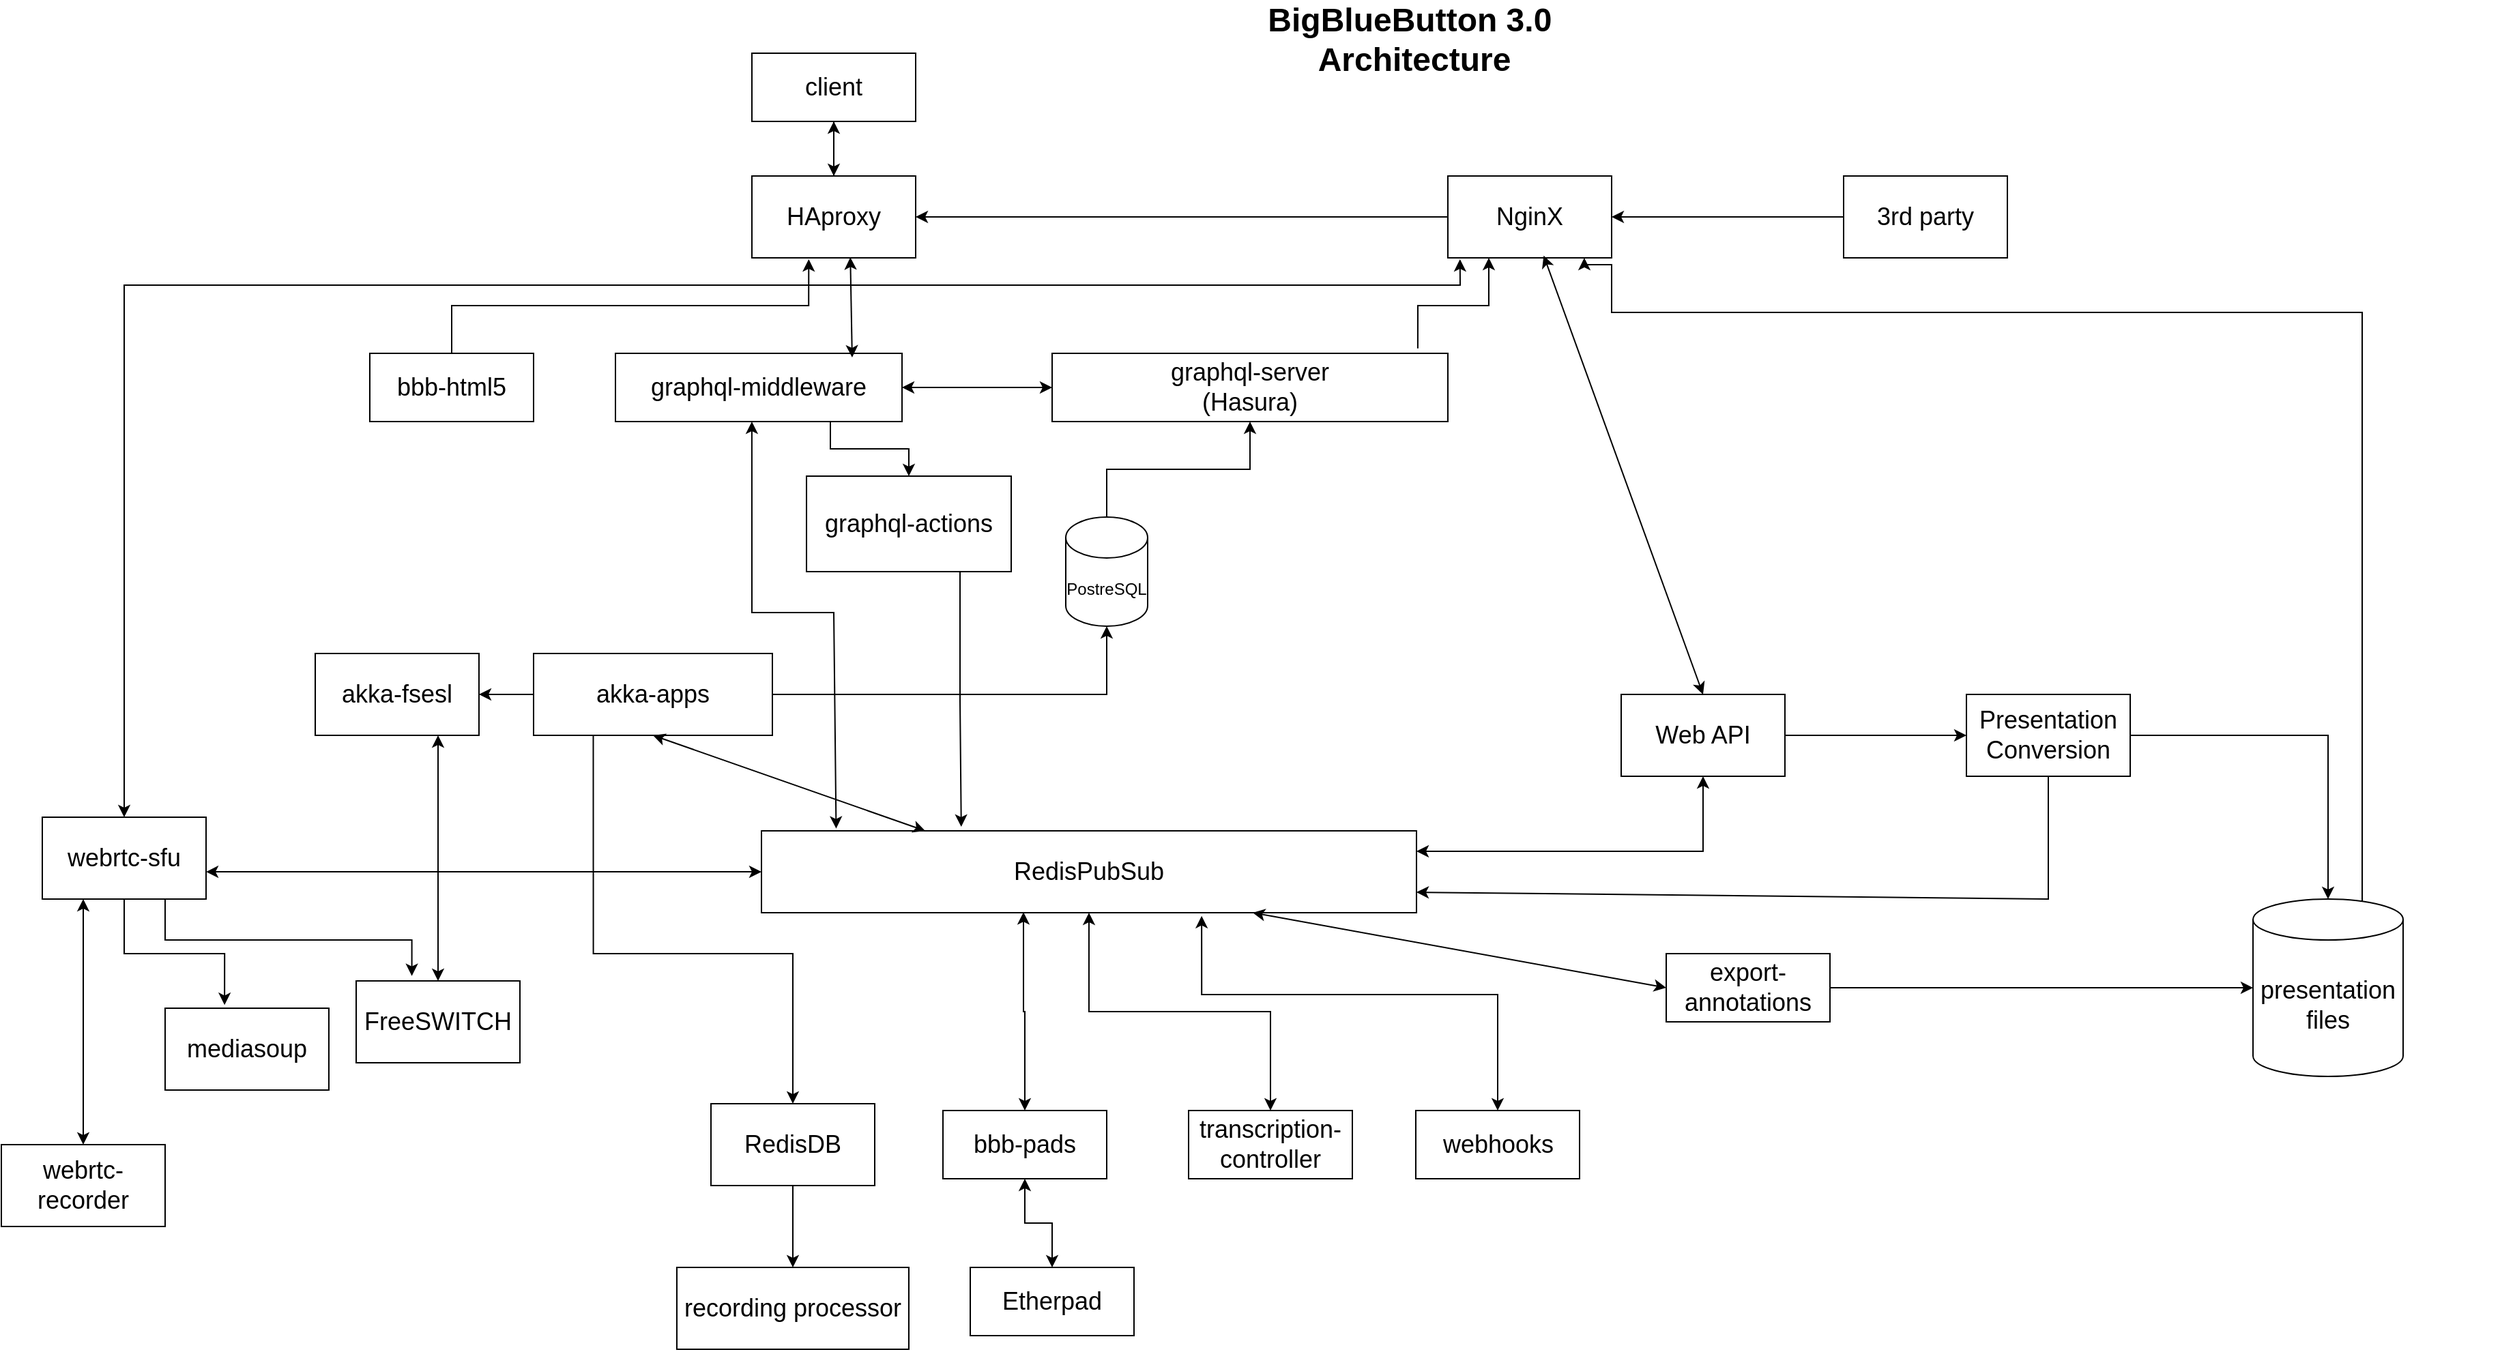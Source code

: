 <mxfile version="24.3.1" type="device">
  <diagram name="Page-1" id="74b105a0-9070-1c63-61bc-23e55f88626e">
    <mxGraphModel dx="3572.5" dy="963" grid="1" gridSize="10" guides="1" tooltips="1" connect="1" arrows="1" fold="1" page="1" pageScale="1.5" pageWidth="1169" pageHeight="826" background="none" math="0" shadow="0">
      <root>
        <mxCell id="0" style=";html=1;" />
        <mxCell id="1" style=";html=1;" parent="0" />
        <mxCell id="yXpgxxhhWC8NfGQ2Ca0n-83" style="edgeStyle=orthogonalEdgeStyle;rounded=0;orthogonalLoop=1;jettySize=auto;html=1;endArrow=classic;endFill=1;startArrow=classic;startFill=1;" edge="1" parent="1" source="yXpgxxhhWC8NfGQ2Ca0n-49" target="yXpgxxhhWC8NfGQ2Ca0n-16">
          <mxGeometry relative="1" as="geometry" />
        </mxCell>
        <mxCell id="10b056a9c633e61c-30" value="BigBlueButton 3.0&amp;nbsp;&lt;div&gt;Architecture&lt;/div&gt;" style="text;strokeColor=none;fillColor=none;html=1;fontSize=24;fontStyle=1;verticalAlign=middle;align=center;" parent="1" vertex="1">
          <mxGeometry x="80" y="40" width="1590" as="geometry" />
        </mxCell>
        <mxCell id="yXpgxxhhWC8NfGQ2Ca0n-37" style="edgeStyle=orthogonalEdgeStyle;rounded=0;orthogonalLoop=1;jettySize=auto;html=1;exitX=0;exitY=0.5;exitDx=0;exitDy=0;entryX=1;entryY=0.5;entryDx=0;entryDy=0;" edge="1" parent="1" source="yXpgxxhhWC8NfGQ2Ca0n-6" target="yXpgxxhhWC8NfGQ2Ca0n-1">
          <mxGeometry relative="1" as="geometry">
            <mxPoint x="650" y="170" as="sourcePoint" />
          </mxGeometry>
        </mxCell>
        <mxCell id="yXpgxxhhWC8NfGQ2Ca0n-65" value="" style="edgeStyle=orthogonalEdgeStyle;rounded=0;orthogonalLoop=1;jettySize=auto;html=1;" edge="1" parent="1" source="yXpgxxhhWC8NfGQ2Ca0n-1" target="yXpgxxhhWC8NfGQ2Ca0n-63">
          <mxGeometry relative="1" as="geometry" />
        </mxCell>
        <mxCell id="yXpgxxhhWC8NfGQ2Ca0n-1" value="&lt;font style=&quot;font-size: 18px;&quot;&gt;HAproxy&lt;/font&gt;" style="rounded=0;whiteSpace=wrap;html=1;" vertex="1" parent="1">
          <mxGeometry x="390" y="140" width="120" height="60" as="geometry" />
        </mxCell>
        <mxCell id="yXpgxxhhWC8NfGQ2Ca0n-42" style="edgeStyle=orthogonalEdgeStyle;rounded=0;orthogonalLoop=1;jettySize=auto;html=1;exitX=0;exitY=0.5;exitDx=0;exitDy=0;" edge="1" parent="1" source="yXpgxxhhWC8NfGQ2Ca0n-3" target="yXpgxxhhWC8NfGQ2Ca0n-5">
          <mxGeometry relative="1" as="geometry" />
        </mxCell>
        <mxCell id="yXpgxxhhWC8NfGQ2Ca0n-82" style="edgeStyle=orthogonalEdgeStyle;rounded=0;orthogonalLoop=1;jettySize=auto;html=1;exitX=0.25;exitY=1;exitDx=0;exitDy=0;entryX=0.5;entryY=0;entryDx=0;entryDy=0;" edge="1" parent="1" source="yXpgxxhhWC8NfGQ2Ca0n-3" target="yXpgxxhhWC8NfGQ2Ca0n-14">
          <mxGeometry relative="1" as="geometry">
            <Array as="points">
              <mxPoint x="274" y="710" />
              <mxPoint x="420" y="710" />
            </Array>
          </mxGeometry>
        </mxCell>
        <mxCell id="yXpgxxhhWC8NfGQ2Ca0n-3" value="&lt;font style=&quot;font-size: 18px;&quot;&gt;akka-apps&lt;/font&gt;" style="rounded=0;whiteSpace=wrap;html=1;" vertex="1" parent="1">
          <mxGeometry x="230" y="490" width="175" height="60" as="geometry" />
        </mxCell>
        <mxCell id="yXpgxxhhWC8NfGQ2Ca0n-4" value="&lt;span style=&quot;font-size: 18px;&quot;&gt;W&lt;/span&gt;&lt;span style=&quot;font-size: 18px; background-color: initial;&quot;&gt;eb API&lt;/span&gt;" style="rounded=0;whiteSpace=wrap;html=1;" vertex="1" parent="1">
          <mxGeometry x="1027" y="520" width="120" height="60" as="geometry" />
        </mxCell>
        <mxCell id="yXpgxxhhWC8NfGQ2Ca0n-5" value="&lt;font style=&quot;font-size: 18px;&quot;&gt;akka-fsesl&lt;/font&gt;" style="rounded=0;whiteSpace=wrap;html=1;" vertex="1" parent="1">
          <mxGeometry x="70" y="490" width="120" height="60" as="geometry" />
        </mxCell>
        <mxCell id="yXpgxxhhWC8NfGQ2Ca0n-6" value="&lt;font style=&quot;font-size: 18px;&quot;&gt;NginX&lt;/font&gt;" style="rounded=0;whiteSpace=wrap;html=1;" vertex="1" parent="1">
          <mxGeometry x="900" y="140" width="120" height="60" as="geometry" />
        </mxCell>
        <mxCell id="yXpgxxhhWC8NfGQ2Ca0n-7" value="&lt;font style=&quot;font-size: 18px;&quot;&gt;3rd party&lt;/font&gt;" style="rounded=0;whiteSpace=wrap;html=1;" vertex="1" parent="1">
          <mxGeometry x="1190" y="140" width="120" height="60" as="geometry" />
        </mxCell>
        <mxCell id="yXpgxxhhWC8NfGQ2Ca0n-8" value="&lt;font style=&quot;font-size: 18px;&quot;&gt;FreeSWITCH&lt;/font&gt;" style="rounded=0;whiteSpace=wrap;html=1;" vertex="1" parent="1">
          <mxGeometry x="100" y="730" width="120" height="60" as="geometry" />
        </mxCell>
        <mxCell id="yXpgxxhhWC8NfGQ2Ca0n-9" value="&lt;font style=&quot;font-size: 18px;&quot;&gt;mediasoup&lt;/font&gt;" style="rounded=0;whiteSpace=wrap;html=1;" vertex="1" parent="1">
          <mxGeometry x="-40" y="750" width="120" height="60" as="geometry" />
        </mxCell>
        <mxCell id="yXpgxxhhWC8NfGQ2Ca0n-78" style="edgeStyle=orthogonalEdgeStyle;rounded=0;orthogonalLoop=1;jettySize=auto;html=1;exitX=0.25;exitY=1;exitDx=0;exitDy=0;startArrow=classic;startFill=1;" edge="1" parent="1" source="yXpgxxhhWC8NfGQ2Ca0n-10" target="yXpgxxhhWC8NfGQ2Ca0n-11">
          <mxGeometry relative="1" as="geometry" />
        </mxCell>
        <mxCell id="yXpgxxhhWC8NfGQ2Ca0n-10" value="&lt;font style=&quot;font-size: 18px;&quot;&gt;webrtc-sfu&lt;/font&gt;" style="rounded=0;whiteSpace=wrap;html=1;" vertex="1" parent="1">
          <mxGeometry x="-130" y="610" width="120" height="60" as="geometry" />
        </mxCell>
        <mxCell id="yXpgxxhhWC8NfGQ2Ca0n-11" value="&lt;font style=&quot;font-size: 18px;&quot;&gt;webrtc-recorder&lt;/font&gt;" style="rounded=0;whiteSpace=wrap;html=1;" vertex="1" parent="1">
          <mxGeometry x="-160" y="850" width="120" height="60" as="geometry" />
        </mxCell>
        <mxCell id="yXpgxxhhWC8NfGQ2Ca0n-71" style="edgeStyle=orthogonalEdgeStyle;rounded=0;orthogonalLoop=1;jettySize=auto;html=1;entryX=0.5;entryY=0;entryDx=0;entryDy=0;entryPerimeter=0;" edge="1" parent="1" source="yXpgxxhhWC8NfGQ2Ca0n-12" target="yXpgxxhhWC8NfGQ2Ca0n-67">
          <mxGeometry relative="1" as="geometry">
            <mxPoint x="1540" y="690" as="targetPoint" />
          </mxGeometry>
        </mxCell>
        <mxCell id="yXpgxxhhWC8NfGQ2Ca0n-12" value="&lt;font style=&quot;font-size: 18px;&quot;&gt;Presentation Conversion&lt;/font&gt;" style="rounded=0;whiteSpace=wrap;html=1;" vertex="1" parent="1">
          <mxGeometry x="1280" y="520" width="120" height="60" as="geometry" />
        </mxCell>
        <mxCell id="yXpgxxhhWC8NfGQ2Ca0n-91" style="edgeStyle=orthogonalEdgeStyle;rounded=0;orthogonalLoop=1;jettySize=auto;html=1;exitX=0.5;exitY=1;exitDx=0;exitDy=0;entryX=0.5;entryY=0;entryDx=0;entryDy=0;" edge="1" parent="1" source="yXpgxxhhWC8NfGQ2Ca0n-14" target="yXpgxxhhWC8NfGQ2Ca0n-44">
          <mxGeometry relative="1" as="geometry">
            <mxPoint x="410" y="930" as="targetPoint" />
          </mxGeometry>
        </mxCell>
        <mxCell id="yXpgxxhhWC8NfGQ2Ca0n-14" value="&lt;font style=&quot;font-size: 18px;&quot;&gt;RedisDB&lt;/font&gt;" style="rounded=0;whiteSpace=wrap;html=1;" vertex="1" parent="1">
          <mxGeometry x="360" y="820" width="120" height="60" as="geometry" />
        </mxCell>
        <mxCell id="yXpgxxhhWC8NfGQ2Ca0n-15" value="&lt;font style=&quot;font-size: 18px;&quot;&gt;bbb-html5&lt;/font&gt;" style="rounded=0;whiteSpace=wrap;html=1;" vertex="1" parent="1">
          <mxGeometry x="110" y="270" width="120" height="50" as="geometry" />
        </mxCell>
        <mxCell id="yXpgxxhhWC8NfGQ2Ca0n-16" value="&lt;font style=&quot;font-size: 18px;&quot;&gt;RedisPubSub&lt;/font&gt;" style="rounded=0;whiteSpace=wrap;html=1;" vertex="1" parent="1">
          <mxGeometry x="397" y="620" width="480" height="60" as="geometry" />
        </mxCell>
        <mxCell id="yXpgxxhhWC8NfGQ2Ca0n-18" value="" style="endArrow=classic;html=1;rounded=0;exitX=0;exitY=0.5;exitDx=0;exitDy=0;entryX=1;entryY=0.5;entryDx=0;entryDy=0;" edge="1" parent="1" source="yXpgxxhhWC8NfGQ2Ca0n-7" target="yXpgxxhhWC8NfGQ2Ca0n-6">
          <mxGeometry width="50" height="50" relative="1" as="geometry">
            <mxPoint x="1130" y="330" as="sourcePoint" />
            <mxPoint x="1020" y="190" as="targetPoint" />
          </mxGeometry>
        </mxCell>
        <mxCell id="yXpgxxhhWC8NfGQ2Ca0n-20" value="" style="endArrow=classic;html=1;rounded=0;exitX=0.75;exitY=1;exitDx=0;exitDy=0;entryX=0;entryY=0.5;entryDx=0;entryDy=0;" edge="1" parent="1">
          <mxGeometry width="50" height="50" relative="1" as="geometry">
            <mxPoint x="1147" y="550" as="sourcePoint" />
            <mxPoint x="1280" y="550" as="targetPoint" />
          </mxGeometry>
        </mxCell>
        <mxCell id="yXpgxxhhWC8NfGQ2Ca0n-21" value="" style="endArrow=classic;startArrow=classic;html=1;rounded=0;exitX=1;exitY=0.25;exitDx=0;exitDy=0;entryX=0.5;entryY=1;entryDx=0;entryDy=0;" edge="1" parent="1" source="yXpgxxhhWC8NfGQ2Ca0n-16" target="yXpgxxhhWC8NfGQ2Ca0n-4">
          <mxGeometry width="50" height="50" relative="1" as="geometry">
            <mxPoint x="877" y="645" as="sourcePoint" />
            <mxPoint x="1017" y="535" as="targetPoint" />
            <Array as="points">
              <mxPoint x="1087" y="635" />
            </Array>
          </mxGeometry>
        </mxCell>
        <mxCell id="yXpgxxhhWC8NfGQ2Ca0n-22" value="" style="endArrow=classic;html=1;rounded=0;exitX=0.5;exitY=1;exitDx=0;exitDy=0;entryX=1;entryY=0.75;entryDx=0;entryDy=0;" edge="1" parent="1" source="yXpgxxhhWC8NfGQ2Ca0n-12" target="yXpgxxhhWC8NfGQ2Ca0n-16">
          <mxGeometry width="50" height="50" relative="1" as="geometry">
            <mxPoint x="1317" y="575" as="sourcePoint" />
            <mxPoint x="890" y="660" as="targetPoint" />
            <Array as="points">
              <mxPoint x="1340" y="670" />
            </Array>
          </mxGeometry>
        </mxCell>
        <mxCell id="yXpgxxhhWC8NfGQ2Ca0n-24" value="&lt;font style=&quot;font-size: 18px;&quot;&gt;graphql-actions&lt;/font&gt;" style="rounded=0;whiteSpace=wrap;html=1;" vertex="1" parent="1">
          <mxGeometry x="430" y="360" width="150" height="70" as="geometry" />
        </mxCell>
        <mxCell id="yXpgxxhhWC8NfGQ2Ca0n-31" style="edgeStyle=orthogonalEdgeStyle;rounded=0;orthogonalLoop=1;jettySize=auto;html=1;exitX=0.75;exitY=1;exitDx=0;exitDy=0;entryX=0.5;entryY=0;entryDx=0;entryDy=0;" edge="1" parent="1" source="yXpgxxhhWC8NfGQ2Ca0n-25" target="yXpgxxhhWC8NfGQ2Ca0n-24">
          <mxGeometry relative="1" as="geometry" />
        </mxCell>
        <mxCell id="yXpgxxhhWC8NfGQ2Ca0n-25" value="&lt;font style=&quot;font-size: 18px;&quot;&gt;graphql-middleware&lt;/font&gt;" style="rounded=0;whiteSpace=wrap;html=1;" vertex="1" parent="1">
          <mxGeometry x="290" y="270" width="210" height="50" as="geometry" />
        </mxCell>
        <mxCell id="yXpgxxhhWC8NfGQ2Ca0n-26" value="&lt;font style=&quot;font-size: 18px;&quot;&gt;graphql-server&lt;/font&gt;&lt;div&gt;&lt;font style=&quot;font-size: 18px;&quot;&gt;(Hasura)&lt;/font&gt;&lt;/div&gt;" style="rounded=0;whiteSpace=wrap;html=1;" vertex="1" parent="1">
          <mxGeometry x="610" y="270" width="290" height="50" as="geometry" />
        </mxCell>
        <mxCell id="yXpgxxhhWC8NfGQ2Ca0n-57" style="edgeStyle=orthogonalEdgeStyle;rounded=0;orthogonalLoop=1;jettySize=auto;html=1;exitX=0.5;exitY=0;exitDx=0;exitDy=0;exitPerimeter=0;entryX=0.5;entryY=1;entryDx=0;entryDy=0;" edge="1" parent="1" source="yXpgxxhhWC8NfGQ2Ca0n-27" target="yXpgxxhhWC8NfGQ2Ca0n-26">
          <mxGeometry relative="1" as="geometry" />
        </mxCell>
        <mxCell id="yXpgxxhhWC8NfGQ2Ca0n-27" value="PostreSQL" style="shape=cylinder3;whiteSpace=wrap;html=1;boundedLbl=1;backgroundOutline=1;size=15;" vertex="1" parent="1">
          <mxGeometry x="620" y="390" width="60" height="80" as="geometry" />
        </mxCell>
        <mxCell id="yXpgxxhhWC8NfGQ2Ca0n-35" style="edgeStyle=orthogonalEdgeStyle;rounded=0;orthogonalLoop=1;jettySize=auto;html=1;exitX=0.5;exitY=0;exitDx=0;exitDy=0;entryX=0.347;entryY=1.017;entryDx=0;entryDy=0;entryPerimeter=0;" edge="1" parent="1" source="yXpgxxhhWC8NfGQ2Ca0n-15" target="yXpgxxhhWC8NfGQ2Ca0n-1">
          <mxGeometry relative="1" as="geometry" />
        </mxCell>
        <mxCell id="yXpgxxhhWC8NfGQ2Ca0n-39" value="" style="endArrow=classic;startArrow=classic;html=1;rounded=0;exitX=0.5;exitY=0;exitDx=0;exitDy=0;exitPerimeter=0;entryX=0.074;entryY=1.017;entryDx=0;entryDy=0;entryPerimeter=0;" edge="1" parent="1" source="yXpgxxhhWC8NfGQ2Ca0n-10" target="yXpgxxhhWC8NfGQ2Ca0n-6">
          <mxGeometry width="50" height="50" relative="1" as="geometry">
            <mxPoint x="-80" y="610" as="sourcePoint" />
            <mxPoint x="910" y="220" as="targetPoint" />
            <Array as="points">
              <mxPoint x="-70" y="220" />
              <mxPoint x="909" y="220" />
            </Array>
          </mxGeometry>
        </mxCell>
        <mxCell id="yXpgxxhhWC8NfGQ2Ca0n-40" value="" style="endArrow=classic;startArrow=classic;html=1;rounded=0;exitX=0.5;exitY=0;exitDx=0;exitDy=0;entryX=0.75;entryY=1;entryDx=0;entryDy=0;" edge="1" parent="1" source="yXpgxxhhWC8NfGQ2Ca0n-8" target="yXpgxxhhWC8NfGQ2Ca0n-5">
          <mxGeometry width="50" height="50" relative="1" as="geometry">
            <mxPoint x="680" y="520" as="sourcePoint" />
            <mxPoint x="134" y="550" as="targetPoint" />
          </mxGeometry>
        </mxCell>
        <mxCell id="yXpgxxhhWC8NfGQ2Ca0n-41" value="" style="endArrow=classic;startArrow=classic;html=1;rounded=0;exitX=0.5;exitY=1;exitDx=0;exitDy=0;entryX=0.25;entryY=0;entryDx=0;entryDy=0;" edge="1" parent="1" source="yXpgxxhhWC8NfGQ2Ca0n-3" target="yXpgxxhhWC8NfGQ2Ca0n-16">
          <mxGeometry width="50" height="50" relative="1" as="geometry">
            <mxPoint x="680" y="520" as="sourcePoint" />
            <mxPoint x="730" y="470" as="targetPoint" />
          </mxGeometry>
        </mxCell>
        <mxCell id="yXpgxxhhWC8NfGQ2Ca0n-44" value="&lt;font style=&quot;font-size: 18px;&quot;&gt;recording processor&lt;/font&gt;" style="rounded=0;whiteSpace=wrap;html=1;" vertex="1" parent="1">
          <mxGeometry x="335" y="940" width="170" height="60" as="geometry" />
        </mxCell>
        <mxCell id="yXpgxxhhWC8NfGQ2Ca0n-47" style="edgeStyle=orthogonalEdgeStyle;rounded=0;orthogonalLoop=1;jettySize=auto;html=1;exitX=0.924;exitY=-0.073;exitDx=0;exitDy=0;entryX=0.25;entryY=1;entryDx=0;entryDy=0;exitPerimeter=0;" edge="1" parent="1" source="yXpgxxhhWC8NfGQ2Ca0n-26" target="yXpgxxhhWC8NfGQ2Ca0n-6">
          <mxGeometry relative="1" as="geometry" />
        </mxCell>
        <mxCell id="yXpgxxhhWC8NfGQ2Ca0n-48" value="&lt;font style=&quot;font-size: 18px;&quot;&gt;export-annotations&lt;/font&gt;" style="rounded=0;whiteSpace=wrap;html=1;" vertex="1" parent="1">
          <mxGeometry x="1060" y="710" width="120" height="50" as="geometry" />
        </mxCell>
        <mxCell id="yXpgxxhhWC8NfGQ2Ca0n-49" value="&lt;font style=&quot;font-size: 18px;&quot;&gt;transcription-controller&lt;/font&gt;" style="rounded=0;whiteSpace=wrap;html=1;" vertex="1" parent="1">
          <mxGeometry x="710" y="825" width="120" height="50" as="geometry" />
        </mxCell>
        <mxCell id="yXpgxxhhWC8NfGQ2Ca0n-50" value="" style="endArrow=classic;startArrow=classic;html=1;rounded=0;exitX=1;exitY=0.5;exitDx=0;exitDy=0;entryX=0;entryY=0.5;entryDx=0;entryDy=0;" edge="1" parent="1" source="yXpgxxhhWC8NfGQ2Ca0n-25" target="yXpgxxhhWC8NfGQ2Ca0n-26">
          <mxGeometry width="50" height="50" relative="1" as="geometry">
            <mxPoint x="680" y="520" as="sourcePoint" />
            <mxPoint x="600" y="305" as="targetPoint" />
          </mxGeometry>
        </mxCell>
        <mxCell id="yXpgxxhhWC8NfGQ2Ca0n-51" value="" style="endArrow=classic;startArrow=classic;html=1;rounded=0;entryX=0.601;entryY=0.994;entryDx=0;entryDy=0;entryPerimeter=0;exitX=0.826;exitY=0.06;exitDx=0;exitDy=0;exitPerimeter=0;" edge="1" parent="1" source="yXpgxxhhWC8NfGQ2Ca0n-25" target="yXpgxxhhWC8NfGQ2Ca0n-1">
          <mxGeometry width="50" height="50" relative="1" as="geometry">
            <mxPoint x="680" y="520" as="sourcePoint" />
            <mxPoint x="730" y="470" as="targetPoint" />
          </mxGeometry>
        </mxCell>
        <mxCell id="yXpgxxhhWC8NfGQ2Ca0n-54" style="edgeStyle=orthogonalEdgeStyle;rounded=0;orthogonalLoop=1;jettySize=auto;html=1;exitX=0.75;exitY=1;exitDx=0;exitDy=0;entryX=0.305;entryY=-0.05;entryDx=0;entryDy=0;entryPerimeter=0;" edge="1" parent="1" source="yXpgxxhhWC8NfGQ2Ca0n-24" target="yXpgxxhhWC8NfGQ2Ca0n-16">
          <mxGeometry relative="1" as="geometry" />
        </mxCell>
        <mxCell id="yXpgxxhhWC8NfGQ2Ca0n-56" style="edgeStyle=orthogonalEdgeStyle;rounded=0;orthogonalLoop=1;jettySize=auto;html=1;exitX=1;exitY=0.5;exitDx=0;exitDy=0;entryX=0.5;entryY=1;entryDx=0;entryDy=0;entryPerimeter=0;" edge="1" parent="1" source="yXpgxxhhWC8NfGQ2Ca0n-3" target="yXpgxxhhWC8NfGQ2Ca0n-27">
          <mxGeometry relative="1" as="geometry" />
        </mxCell>
        <mxCell id="yXpgxxhhWC8NfGQ2Ca0n-59" value="" style="endArrow=classic;startArrow=classic;html=1;rounded=0;exitX=0.114;exitY=-0.028;exitDx=0;exitDy=0;exitPerimeter=0;entryX=0.476;entryY=1;entryDx=0;entryDy=0;entryPerimeter=0;" edge="1" parent="1" source="yXpgxxhhWC8NfGQ2Ca0n-16" target="yXpgxxhhWC8NfGQ2Ca0n-25">
          <mxGeometry width="50" height="50" relative="1" as="geometry">
            <mxPoint x="330" y="370" as="sourcePoint" />
            <mxPoint x="380" y="320" as="targetPoint" />
            <Array as="points">
              <mxPoint x="450" y="460" />
              <mxPoint x="390" y="460" />
            </Array>
          </mxGeometry>
        </mxCell>
        <mxCell id="yXpgxxhhWC8NfGQ2Ca0n-60" value="" style="endArrow=classic;startArrow=classic;html=1;rounded=0;exitX=0.5;exitY=0;exitDx=0;exitDy=0;entryX=0.585;entryY=0.972;entryDx=0;entryDy=0;entryPerimeter=0;" edge="1" parent="1" source="yXpgxxhhWC8NfGQ2Ca0n-4" target="yXpgxxhhWC8NfGQ2Ca0n-6">
          <mxGeometry width="50" height="50" relative="1" as="geometry">
            <mxPoint x="950" y="250" as="sourcePoint" />
            <mxPoint x="1000" y="200" as="targetPoint" />
          </mxGeometry>
        </mxCell>
        <mxCell id="yXpgxxhhWC8NfGQ2Ca0n-64" style="edgeStyle=orthogonalEdgeStyle;rounded=0;orthogonalLoop=1;jettySize=auto;html=1;exitX=0.5;exitY=1;exitDx=0;exitDy=0;entryX=0.5;entryY=0;entryDx=0;entryDy=0;" edge="1" parent="1" source="yXpgxxhhWC8NfGQ2Ca0n-63" target="yXpgxxhhWC8NfGQ2Ca0n-1">
          <mxGeometry relative="1" as="geometry" />
        </mxCell>
        <mxCell id="yXpgxxhhWC8NfGQ2Ca0n-63" value="&lt;font style=&quot;font-size: 18px;&quot;&gt;client&lt;/font&gt;" style="rounded=0;whiteSpace=wrap;html=1;" vertex="1" parent="1">
          <mxGeometry x="390" y="50" width="120" height="50" as="geometry" />
        </mxCell>
        <mxCell id="yXpgxxhhWC8NfGQ2Ca0n-72" style="edgeStyle=orthogonalEdgeStyle;rounded=0;orthogonalLoop=1;jettySize=auto;html=1;exitX=0.145;exitY=0;exitDx=0;exitDy=4.35;exitPerimeter=0;entryX=0.833;entryY=1;entryDx=0;entryDy=0;entryPerimeter=0;" edge="1" parent="1" source="yXpgxxhhWC8NfGQ2Ca0n-67" target="yXpgxxhhWC8NfGQ2Ca0n-6">
          <mxGeometry relative="1" as="geometry">
            <Array as="points">
              <mxPoint x="1570" y="674" />
              <mxPoint x="1570" y="240" />
              <mxPoint x="1020" y="240" />
              <mxPoint x="1020" y="205" />
              <mxPoint x="1000" y="205" />
            </Array>
          </mxGeometry>
        </mxCell>
        <mxCell id="yXpgxxhhWC8NfGQ2Ca0n-67" value="&lt;font style=&quot;font-size: 18px;&quot;&gt;presentation files&lt;/font&gt;" style="shape=cylinder3;whiteSpace=wrap;html=1;boundedLbl=1;backgroundOutline=1;size=15;" vertex="1" parent="1">
          <mxGeometry x="1490" y="670" width="110" height="130" as="geometry" />
        </mxCell>
        <mxCell id="yXpgxxhhWC8NfGQ2Ca0n-68" value="" style="endArrow=classic;startArrow=classic;html=1;rounded=0;entryX=0;entryY=0.5;entryDx=0;entryDy=0;exitX=0.75;exitY=1;exitDx=0;exitDy=0;" edge="1" parent="1" source="yXpgxxhhWC8NfGQ2Ca0n-16" target="yXpgxxhhWC8NfGQ2Ca0n-48">
          <mxGeometry width="50" height="50" relative="1" as="geometry">
            <mxPoint x="680" y="520" as="sourcePoint" />
            <mxPoint x="730" y="470" as="targetPoint" />
          </mxGeometry>
        </mxCell>
        <mxCell id="yXpgxxhhWC8NfGQ2Ca0n-70" style="edgeStyle=orthogonalEdgeStyle;rounded=0;orthogonalLoop=1;jettySize=auto;html=1;exitX=1;exitY=0.5;exitDx=0;exitDy=0;entryX=0;entryY=0.5;entryDx=0;entryDy=0;entryPerimeter=0;" edge="1" parent="1" source="yXpgxxhhWC8NfGQ2Ca0n-48" target="yXpgxxhhWC8NfGQ2Ca0n-67">
          <mxGeometry relative="1" as="geometry" />
        </mxCell>
        <mxCell id="yXpgxxhhWC8NfGQ2Ca0n-75" value="" style="endArrow=classic;startArrow=classic;html=1;rounded=0;entryX=1;entryY=0.667;entryDx=0;entryDy=0;entryPerimeter=0;" edge="1" parent="1" source="yXpgxxhhWC8NfGQ2Ca0n-16" target="yXpgxxhhWC8NfGQ2Ca0n-10">
          <mxGeometry width="50" height="50" relative="1" as="geometry">
            <mxPoint x="680" y="500" as="sourcePoint" />
            <mxPoint y="650" as="targetPoint" />
          </mxGeometry>
        </mxCell>
        <mxCell id="yXpgxxhhWC8NfGQ2Ca0n-76" style="edgeStyle=orthogonalEdgeStyle;rounded=0;orthogonalLoop=1;jettySize=auto;html=1;exitX=0.5;exitY=1;exitDx=0;exitDy=0;entryX=0.363;entryY=-0.039;entryDx=0;entryDy=0;entryPerimeter=0;" edge="1" parent="1" source="yXpgxxhhWC8NfGQ2Ca0n-10" target="yXpgxxhhWC8NfGQ2Ca0n-9">
          <mxGeometry relative="1" as="geometry" />
        </mxCell>
        <mxCell id="yXpgxxhhWC8NfGQ2Ca0n-77" style="edgeStyle=orthogonalEdgeStyle;rounded=0;orthogonalLoop=1;jettySize=auto;html=1;exitX=0.75;exitY=1;exitDx=0;exitDy=0;entryX=0.34;entryY=-0.061;entryDx=0;entryDy=0;entryPerimeter=0;" edge="1" parent="1" source="yXpgxxhhWC8NfGQ2Ca0n-10" target="yXpgxxhhWC8NfGQ2Ca0n-8">
          <mxGeometry relative="1" as="geometry" />
        </mxCell>
        <mxCell id="yXpgxxhhWC8NfGQ2Ca0n-81" value="&lt;font style=&quot;font-size: 18px;&quot;&gt;webhooks&lt;/font&gt;" style="rounded=0;whiteSpace=wrap;html=1;" vertex="1" parent="1">
          <mxGeometry x="876.5" y="825" width="120" height="50" as="geometry" />
        </mxCell>
        <mxCell id="yXpgxxhhWC8NfGQ2Ca0n-85" style="edgeStyle=orthogonalEdgeStyle;rounded=0;orthogonalLoop=1;jettySize=auto;html=1;exitX=0.5;exitY=0;exitDx=0;exitDy=0;entryX=0.672;entryY=1.039;entryDx=0;entryDy=0;entryPerimeter=0;startArrow=classic;startFill=1;" edge="1" parent="1" source="yXpgxxhhWC8NfGQ2Ca0n-81" target="yXpgxxhhWC8NfGQ2Ca0n-16">
          <mxGeometry relative="1" as="geometry">
            <Array as="points">
              <mxPoint x="937" y="740" />
              <mxPoint x="720" y="740" />
            </Array>
          </mxGeometry>
        </mxCell>
        <mxCell id="yXpgxxhhWC8NfGQ2Ca0n-89" style="edgeStyle=orthogonalEdgeStyle;rounded=0;orthogonalLoop=1;jettySize=auto;html=1;startArrow=classic;startFill=1;entryX=0.4;entryY=0.994;entryDx=0;entryDy=0;entryPerimeter=0;" edge="1" parent="1" source="yXpgxxhhWC8NfGQ2Ca0n-86" target="yXpgxxhhWC8NfGQ2Ca0n-16">
          <mxGeometry relative="1" as="geometry">
            <mxPoint x="590" y="690" as="targetPoint" />
          </mxGeometry>
        </mxCell>
        <mxCell id="yXpgxxhhWC8NfGQ2Ca0n-86" value="&lt;font style=&quot;font-size: 18px;&quot;&gt;bbb-pads&lt;/font&gt;" style="rounded=0;whiteSpace=wrap;html=1;" vertex="1" parent="1">
          <mxGeometry x="530" y="825" width="120" height="50" as="geometry" />
        </mxCell>
        <mxCell id="yXpgxxhhWC8NfGQ2Ca0n-90" style="edgeStyle=orthogonalEdgeStyle;rounded=0;orthogonalLoop=1;jettySize=auto;html=1;exitX=0.5;exitY=0;exitDx=0;exitDy=0;startArrow=classic;startFill=1;" edge="1" parent="1" source="yXpgxxhhWC8NfGQ2Ca0n-87" target="yXpgxxhhWC8NfGQ2Ca0n-86">
          <mxGeometry relative="1" as="geometry" />
        </mxCell>
        <mxCell id="yXpgxxhhWC8NfGQ2Ca0n-87" value="&lt;span style=&quot;font-size: 18px;&quot;&gt;Etherpad&lt;/span&gt;" style="rounded=0;whiteSpace=wrap;html=1;" vertex="1" parent="1">
          <mxGeometry x="550" y="940" width="120" height="50" as="geometry" />
        </mxCell>
      </root>
    </mxGraphModel>
  </diagram>
</mxfile>
